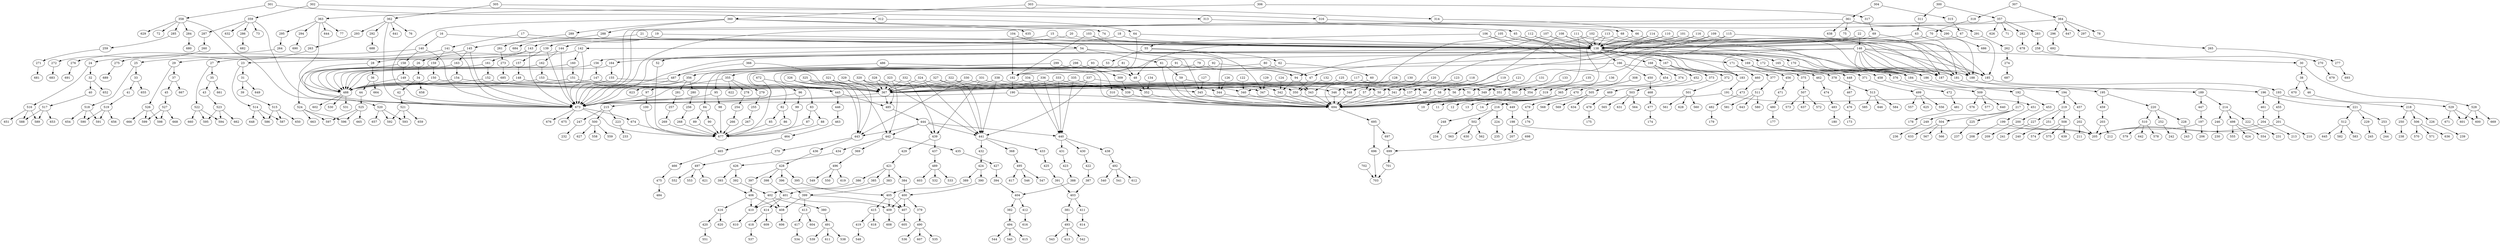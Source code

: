 digraph G {
    "365" -> "10";
    "365" -> "11";
    "365" -> "12";
    "365" -> "13";
    "365" -> "14";
    "139" -> "23";
    "140" -> "24";
    "141" -> "25";
    "142" -> "26";
    "143" -> "27";
    "144" -> "28";
    "145" -> "29";
    "146" -> "30";
    "23" -> "31";
    "24" -> "32";
    "25" -> "33";
    "26" -> "34";
    "27" -> "35";
    "28" -> "36";
    "29" -> "37";
    "30" -> "38";
    "31" -> "39";
    "32" -> "40";
    "33" -> "41";
    "34" -> "42";
    "35" -> "43";
    "36" -> "44";
    "37" -> "45";
    "38" -> "46";
    "110" -> "47";
    "92" -> "47";
    "80" -> "47";
    "112" -> "48";
    "93" -> "48";
    "81" -> "48";
    "330" -> "49";
    "119" -> "49";
    "108" -> "49";
    "336" -> "50";
    "120" -> "50";
    "114" -> "50";
    "338" -> "51";
    "121" -> "51";
    "116" -> "51";
    "54" -> "52";
    "55" -> "53";
    "104" -> "54";
    "106" -> "55";
    "121" -> "56";
    "59" -> "56";
    "120" -> "57";
    "60" -> "57";
    "119" -> "58";
    "61" -> "59";
    "62" -> "60";
    "54" -> "61";
    "55" -> "62";
    "311" -> "63";
    "312" -> "64";
    "313" -> "65";
    "314" -> "66";
    "315" -> "67";
    "316" -> "68";
    "317" -> "69";
    "318" -> "70";
    "357" -> "71";
    "358" -> "72";
    "359" -> "73";
    "360" -> "74";
    "361" -> "75";
    "362" -> "76";
    "363" -> "77";
    "364" -> "78";
    "79" -> "82";
    "80" -> "83";
    "81" -> "84";
    "82" -> "85";
    "82" -> "86";
    "83" -> "87";
    "83" -> "88";
    "84" -> "89";
    "84" -> "90";
    "102" -> "94";
    "91" -> "94";
    "79" -> "94";
    "91" -> "95";
    "92" -> "96";
    "93" -> "97";
    "95" -> "98";
    "96" -> "99";
    "97" -> "100";
    "118" -> "137";
    "117" -> "137";
    "101" -> "137";
    "116" -> "138";
    "115" -> "138";
    "114" -> "138";
    "113" -> "138";
    "112" -> "138";
    "111" -> "138";
    "110" -> "138";
    "109" -> "138";
    "108" -> "138";
    "107" -> "138";
    "106" -> "138";
    "105" -> "138";
    "104" -> "138";
    "103" -> "138";
    "102" -> "138";
    "101" -> "138";
    "70" -> "138";
    "69" -> "138";
    "68" -> "138";
    "67" -> "138";
    "66" -> "138";
    "65" -> "138";
    "64" -> "138";
    "63" -> "138";
    "22" -> "138";
    "21" -> "138";
    "20" -> "138";
    "19" -> "138";
    "18" -> "138";
    "17" -> "138";
    "16" -> "138";
    "15" -> "138";
    "15" -> "139";
    "16" -> "140";
    "17" -> "141";
    "18" -> "142";
    "19" -> "143";
    "20" -> "144";
    "21" -> "145";
    "22" -> "146";
    "156" -> "147";
    "157" -> "148";
    "158" -> "149";
    "159" -> "150";
    "160" -> "151";
    "161" -> "152";
    "162" -> "153";
    "163" -> "154";
    "164" -> "155";
    "138" -> "156";
    "139" -> "157";
    "140" -> "158";
    "141" -> "159";
    "142" -> "160";
    "143" -> "161";
    "144" -> "162";
    "145" -> "163";
    "146" -> "164";
    "138" -> "165";
    "138" -> "166";
    "138" -> "167";
    "138" -> "168";
    "138" -> "169";
    "138" -> "170";
    "138" -> "171";
    "138" -> "172";
    "476" -> "173";
    "477" -> "174";
    "478" -> "175";
    "479" -> "176";
    "480" -> "177";
    "481" -> "178";
    "482" -> "179";
    "483" -> "180";
    "165" -> "181";
    "146" -> "181";
    "102" -> "181";
    "101" -> "181";
    "63" -> "181";
    "166" -> "182";
    "146" -> "182";
    "104" -> "182";
    "103" -> "182";
    "64" -> "182";
    "167" -> "183";
    "146" -> "183";
    "106" -> "183";
    "105" -> "183";
    "65" -> "183";
    "168" -> "184";
    "146" -> "184";
    "108" -> "184";
    "107" -> "184";
    "66" -> "184";
    "169" -> "185";
    "146" -> "185";
    "110" -> "185";
    "109" -> "185";
    "67" -> "185";
    "170" -> "186";
    "146" -> "186";
    "112" -> "186";
    "111" -> "186";
    "68" -> "186";
    "171" -> "187";
    "146" -> "187";
    "114" -> "187";
    "113" -> "187";
    "69" -> "187";
    "172" -> "188";
    "146" -> "188";
    "116" -> "188";
    "115" -> "188";
    "70" -> "188";
    "181" -> "189";
    "182" -> "190";
    "183" -> "191";
    "184" -> "192";
    "185" -> "193";
    "186" -> "194";
    "187" -> "195";
    "188" -> "196";
    "447" -> "197";
    "449" -> "198";
    "451" -> "199";
    "453" -> "200";
    "455" -> "201";
    "457" -> "202";
    "459" -> "203";
    "461" -> "204";
    "204" -> "205";
    "203" -> "205";
    "202" -> "205";
    "201" -> "205";
    "200" -> "205";
    "199" -> "205";
    "198" -> "205";
    "197" -> "205";
    "197" -> "206";
    "198" -> "207";
    "199" -> "208";
    "200" -> "209";
    "201" -> "210";
    "202" -> "211";
    "203" -> "212";
    "204" -> "213";
    "189" -> "214";
    "190" -> "215";
    "191" -> "216";
    "192" -> "217";
    "193" -> "218";
    "194" -> "219";
    "195" -> "220";
    "196" -> "221";
    "214" -> "222";
    "215" -> "223";
    "216" -> "224";
    "217" -> "225";
    "218" -> "226";
    "219" -> "227";
    "220" -> "228";
    "221" -> "229";
    "246" -> "230";
    "222" -> "231";
    "247" -> "232";
    "223" -> "233";
    "248" -> "234";
    "224" -> "235";
    "249" -> "236";
    "225" -> "237";
    "250" -> "238";
    "226" -> "239";
    "251" -> "240";
    "227" -> "241";
    "252" -> "242";
    "228" -> "243";
    "253" -> "244";
    "229" -> "245";
    "214" -> "246";
    "215" -> "247";
    "216" -> "248";
    "217" -> "249";
    "218" -> "250";
    "219" -> "251";
    "220" -> "252";
    "221" -> "253";
    "278" -> "254";
    "279" -> "255";
    "280" -> "256";
    "281" -> "257";
    "283" -> "258";
    "285" -> "259";
    "287" -> "260";
    "289" -> "261";
    "291" -> "262";
    "293" -> "263";
    "295" -> "264";
    "297" -> "265";
    "254" -> "266";
    "255" -> "267";
    "256" -> "268";
    "257" -> "269";
    "258" -> "270";
    "259" -> "271";
    "260" -> "272";
    "261" -> "273";
    "262" -> "274";
    "263" -> "275";
    "264" -> "276";
    "265" -> "277";
    "355" -> "278";
    "355" -> "279";
    "356" -> "280";
    "356" -> "281";
    "357" -> "282";
    "357" -> "283";
    "358" -> "284";
    "358" -> "285";
    "359" -> "286";
    "359" -> "287";
    "360" -> "288";
    "360" -> "289";
    "361" -> "290";
    "361" -> "291";
    "362" -> "292";
    "362" -> "293";
    "363" -> "294";
    "363" -> "295";
    "364" -> "296";
    "364" -> "297";
    "298" -> "309";
    "299" -> "310";
    "300" -> "311";
    "301" -> "312";
    "302" -> "313";
    "303" -> "314";
    "304" -> "315";
    "305" -> "316";
    "306" -> "317";
    "307" -> "318";
    "308" -> "319";
    "320" -> "339";
    "309" -> "339";
    "321" -> "340";
    "122" -> "340";
    "117" -> "340";
    "322" -> "341";
    "123" -> "341";
    "118" -> "341";
    "323" -> "342";
    "124" -> "342";
    "94" -> "342";
    "324" -> "343";
    "125" -> "343";
    "94" -> "343";
    "325" -> "344";
    "126" -> "344";
    "103" -> "344";
    "326" -> "345";
    "127" -> "345";
    "54" -> "345";
    "327" -> "346";
    "128" -> "346";
    "105" -> "346";
    "328" -> "347";
    "129" -> "347";
    "55" -> "347";
    "329" -> "348";
    "130" -> "348";
    "107" -> "348";
    "331" -> "349";
    "131" -> "349";
    "109" -> "349";
    "332" -> "350";
    "132" -> "350";
    "47" -> "350";
    "333" -> "351";
    "133" -> "351";
    "111" -> "351";
    "334" -> "352";
    "134" -> "352";
    "48" -> "352";
    "335" -> "353";
    "135" -> "353";
    "113" -> "353";
    "337" -> "354";
    "136" -> "354";
    "115" -> "354";
    "298" -> "355";
    "299" -> "356";
    "300" -> "357";
    "301" -> "358";
    "302" -> "359";
    "303" -> "360";
    "304" -> "361";
    "305" -> "362";
    "306" -> "363";
    "307" -> "364";
    "308" -> "365";
    "366" -> "367";
    "338" -> "367";
    "337" -> "367";
    "336" -> "367";
    "335" -> "367";
    "334" -> "367";
    "333" -> "367";
    "332" -> "367";
    "331" -> "367";
    "330" -> "367";
    "329" -> "367";
    "328" -> "367";
    "327" -> "367";
    "326" -> "367";
    "325" -> "367";
    "324" -> "367";
    "323" -> "367";
    "322" -> "367";
    "321" -> "367";
    "320" -> "367";
    "155" -> "367";
    "154" -> "367";
    "153" -> "367";
    "152" -> "367";
    "151" -> "367";
    "150" -> "367";
    "149" -> "367";
    "148" -> "367";
    "147" -> "367";
    "441" -> "368";
    "442" -> "369";
    "443" -> "370";
    "165" -> "371";
    "166" -> "372";
    "167" -> "373";
    "168" -> "374";
    "169" -> "375";
    "170" -> "376";
    "171" -> "377";
    "172" -> "378";
    "400" -> "379";
    "402" -> "380";
    "403" -> "381";
    "404" -> "382";
    "421" -> "383";
    "421" -> "384";
    "421" -> "385";
    "421" -> "386";
    "422" -> "387";
    "423" -> "388";
    "424" -> "389";
    "424" -> "390";
    "425" -> "391";
    "426" -> "392";
    "426" -> "393";
    "427" -> "394";
    "428" -> "395";
    "428" -> "396";
    "428" -> "397";
    "428" -> "398";
    "396" -> "399";
    "383" -> "399";
    "390" -> "400";
    "384" -> "400";
    "398" -> "401";
    "385" -> "401";
    "392" -> "402";
    "386" -> "402";
    "391" -> "403";
    "387" -> "403";
    "394" -> "404";
    "388" -> "404";
    "395" -> "405";
    "389" -> "405";
    "397" -> "406";
    "393" -> "406";
    "405" -> "407";
    "400" -> "407";
    "399" -> "407";
    "406" -> "408";
    "402" -> "408";
    "399" -> "408";
    "405" -> "409";
    "401" -> "409";
    "400" -> "409";
    "406" -> "410";
    "402" -> "410";
    "401" -> "410";
    "403" -> "411";
    "404" -> "412";
    "399" -> "413";
    "401" -> "414";
    "405" -> "415";
    "406" -> "416";
    "413" -> "417";
    "414" -> "418";
    "415" -> "419";
    "416" -> "420";
    "429" -> "421";
    "430" -> "422";
    "431" -> "423";
    "432" -> "424";
    "433" -> "425";
    "434" -> "426";
    "435" -> "427";
    "436" -> "428";
    "439" -> "429";
    "440" -> "430";
    "440" -> "431";
    "441" -> "432";
    "441" -> "433";
    "442" -> "434";
    "442" -> "435";
    "443" -> "436";
    "439" -> "437";
    "440" -> "438";
    "444" -> "439";
    "332" -> "439";
    "331" -> "439";
    "444" -> "440";
    "336" -> "440";
    "335" -> "440";
    "334" -> "440";
    "333" -> "440";
    "444" -> "441";
    "338" -> "441";
    "337" -> "441";
    "328" -> "441";
    "327" -> "441";
    "324" -> "441";
    "322" -> "441";
    "444" -> "442";
    "323" -> "442";
    "321" -> "442";
    "444" -> "443";
    "330" -> "443";
    "329" -> "443";
    "326" -> "443";
    "325" -> "443";
    "485" -> "444";
    "672" -> "445";
    "445" -> "446";
    "189" -> "447";
    "165" -> "448";
    "190" -> "449";
    "166" -> "450";
    "191" -> "451";
    "167" -> "452";
    "192" -> "453";
    "168" -> "454";
    "193" -> "455";
    "169" -> "456";
    "194" -> "457";
    "170" -> "458";
    "195" -> "459";
    "171" -> "460";
    "196" -> "461";
    "172" -> "462";
    "446" -> "463";
    "463" -> "464";
    "464" -> "465";
    "465" -> "466";
    "448" -> "467";
    "450" -> "468";
    "452" -> "469";
    "454" -> "470";
    "456" -> "471";
    "458" -> "472";
    "460" -> "473";
    "462" -> "474";
    "466" -> "475";
    "467" -> "476";
    "468" -> "477";
    "469" -> "478";
    "470" -> "479";
    "471" -> "480";
    "472" -> "481";
    "473" -> "482";
    "474" -> "483";
    "475" -> "484";
    "445" -> "485";
    "367" -> "485";
    "320" -> "485";
    "486" -> "487";
    "366" -> "487";
    "487" -> "488";
    "164" -> "488";
    "163" -> "488";
    "162" -> "488";
    "161" -> "488";
    "160" -> "488";
    "159" -> "488";
    "158" -> "488";
    "157" -> "488";
    "156" -> "488";
    "155" -> "488";
    "154" -> "488";
    "153" -> "488";
    "152" -> "488";
    "151" -> "488";
    "150" -> "488";
    "149" -> "488";
    "148" -> "488";
    "147" -> "488";
    "437" -> "489";
    "379" -> "490";
    "380" -> "491";
    "438" -> "492";
    "381" -> "493";
    "382" -> "494";
    "368" -> "495";
    "369" -> "496";
    "370" -> "497";
    "214" -> "498";
    "371" -> "499";
    "215" -> "500";
    "372" -> "501";
    "216" -> "502";
    "373" -> "503";
    "217" -> "504";
    "374" -> "505";
    "218" -> "506";
    "375" -> "507";
    "219" -> "508";
    "376" -> "509";
    "220" -> "510";
    "377" -> "511";
    "221" -> "512";
    "378" -> "513";
    "23" -> "514";
    "39" -> "515";
    "24" -> "516";
    "40" -> "517";
    "25" -> "518";
    "41" -> "519";
    "26" -> "520";
    "42" -> "521";
    "27" -> "522";
    "43" -> "523";
    "28" -> "524";
    "44" -> "525";
    "29" -> "526";
    "45" -> "527";
    "30" -> "528";
    "46" -> "529";
    "488" -> "530";
    "488" -> "531";
    "489" -> "532";
    "489" -> "533";
    "417" -> "534";
    "490" -> "535";
    "490" -> "536";
    "418" -> "537";
    "491" -> "538";
    "491" -> "539";
    "492" -> "540";
    "492" -> "541";
    "493" -> "542";
    "493" -> "543";
    "494" -> "544";
    "494" -> "545";
    "495" -> "546";
    "495" -> "547";
    "419" -> "548";
    "496" -> "549";
    "496" -> "550";
    "420" -> "551";
    "497" -> "552";
    "497" -> "553";
    "498" -> "554";
    "498" -> "555";
    "499" -> "556";
    "499" -> "557";
    "500" -> "558";
    "500" -> "559";
    "501" -> "560";
    "501" -> "561";
    "502" -> "562";
    "502" -> "563";
    "503" -> "564";
    "503" -> "565";
    "504" -> "566";
    "504" -> "567";
    "505" -> "568";
    "505" -> "569";
    "506" -> "570";
    "506" -> "571";
    "507" -> "572";
    "507" -> "573";
    "508" -> "574";
    "508" -> "575";
    "509" -> "576";
    "509" -> "577";
    "510" -> "578";
    "510" -> "579";
    "511" -> "580";
    "511" -> "581";
    "512" -> "582";
    "512" -> "583";
    "513" -> "584";
    "513" -> "585";
    "515" -> "586";
    "514" -> "586";
    "515" -> "587";
    "514" -> "587";
    "517" -> "588";
    "516" -> "588";
    "517" -> "589";
    "516" -> "589";
    "519" -> "590";
    "518" -> "590";
    "519" -> "591";
    "518" -> "591";
    "521" -> "592";
    "520" -> "592";
    "521" -> "593";
    "520" -> "593";
    "523" -> "594";
    "522" -> "594";
    "523" -> "595";
    "522" -> "595";
    "525" -> "596";
    "524" -> "596";
    "525" -> "597";
    "524" -> "597";
    "527" -> "598";
    "526" -> "598";
    "527" -> "599";
    "526" -> "599";
    "529" -> "600";
    "528" -> "600";
    "529" -> "601";
    "528" -> "601";
    "488" -> "602";
    "489" -> "603";
    "413" -> "604";
    "407" -> "605";
    "408" -> "606";
    "490" -> "607";
    "409" -> "608";
    "414" -> "609";
    "410" -> "610";
    "491" -> "611";
    "492" -> "612";
    "493" -> "613";
    "411" -> "614";
    "494" -> "615";
    "412" -> "616";
    "495" -> "617";
    "415" -> "618";
    "496" -> "619";
    "416" -> "620";
    "497" -> "621";
    "355" -> "622";
    "356" -> "623";
    "498" -> "624";
    "499" -> "625";
    "357" -> "626";
    "500" -> "627";
    "501" -> "628";
    "358" -> "629";
    "502" -> "630";
    "503" -> "631";
    "359" -> "632";
    "504" -> "633";
    "505" -> "634";
    "360" -> "635";
    "506" -> "636";
    "507" -> "637";
    "361" -> "638";
    "508" -> "639";
    "509" -> "640";
    "362" -> "641";
    "510" -> "642";
    "511" -> "643";
    "363" -> "644";
    "512" -> "645";
    "513" -> "646";
    "364" -> "647";
    "514" -> "648";
    "31" -> "649";
    "515" -> "650";
    "516" -> "651";
    "32" -> "652";
    "517" -> "653";
    "518" -> "654";
    "33" -> "655";
    "519" -> "656";
    "520" -> "657";
    "34" -> "658";
    "521" -> "659";
    "522" -> "660";
    "35" -> "661";
    "523" -> "662";
    "524" -> "663";
    "36" -> "664";
    "525" -> "665";
    "526" -> "666";
    "37" -> "667";
    "527" -> "668";
    "528" -> "669";
    "38" -> "670";
    "529" -> "671";
    "672" -> "673";
    "487" -> "673";
    "367" -> "673";
    "365" -> "673";
    "364" -> "673";
    "363" -> "673";
    "362" -> "673";
    "361" -> "673";
    "360" -> "673";
    "359" -> "673";
    "358" -> "673";
    "357" -> "673";
    "356" -> "673";
    "355" -> "673";
    "146" -> "673";
    "145" -> "673";
    "144" -> "673";
    "143" -> "673";
    "142" -> "673";
    "141" -> "673";
    "140" -> "673";
    "139" -> "673";
    "138" -> "673";
    "97" -> "673";
    "96" -> "673";
    "95" -> "673";
    "673" -> "674";
    "673" -> "675";
    "673" -> "676";
    "674" -> "677";
    "673" -> "677";
    "269" -> "677";
    "268" -> "677";
    "267" -> "677";
    "266" -> "677";
    "100" -> "677";
    "99" -> "677";
    "98" -> "677";
    "90" -> "677";
    "89" -> "677";
    "88" -> "677";
    "87" -> "677";
    "86" -> "677";
    "85" -> "677";
    "53" -> "677";
    "52" -> "677";
    "282" -> "678";
    "270" -> "679";
    "284" -> "680";
    "271" -> "681";
    "286" -> "682";
    "272" -> "683";
    "288" -> "684";
    "273" -> "685";
    "290" -> "686";
    "274" -> "687";
    "292" -> "688";
    "275" -> "689";
    "294" -> "690";
    "276" -> "691";
    "296" -> "692";
    "277" -> "693";
    "486" -> "694";
    "354" -> "694";
    "353" -> "694";
    "352" -> "694";
    "351" -> "694";
    "350" -> "694";
    "349" -> "694";
    "348" -> "694";
    "347" -> "694";
    "346" -> "694";
    "345" -> "694";
    "344" -> "694";
    "343" -> "694";
    "342" -> "694";
    "341" -> "694";
    "340" -> "694";
    "339" -> "694";
    "319" -> "694";
    "310" -> "694";
    "137" -> "694";
    "62" -> "694";
    "61" -> "694";
    "60" -> "694";
    "59" -> "694";
    "58" -> "694";
    "57" -> "694";
    "56" -> "694";
    "51" -> "694";
    "50" -> "694";
    "49" -> "694";
    "694" -> "695";
    "695" -> "696";
    "695" -> "697";
    "698" -> "699";
    "697" -> "699";
    "699" -> "701";
    "702" -> "703";
    "701" -> "703";
    "696" -> "703";
}
